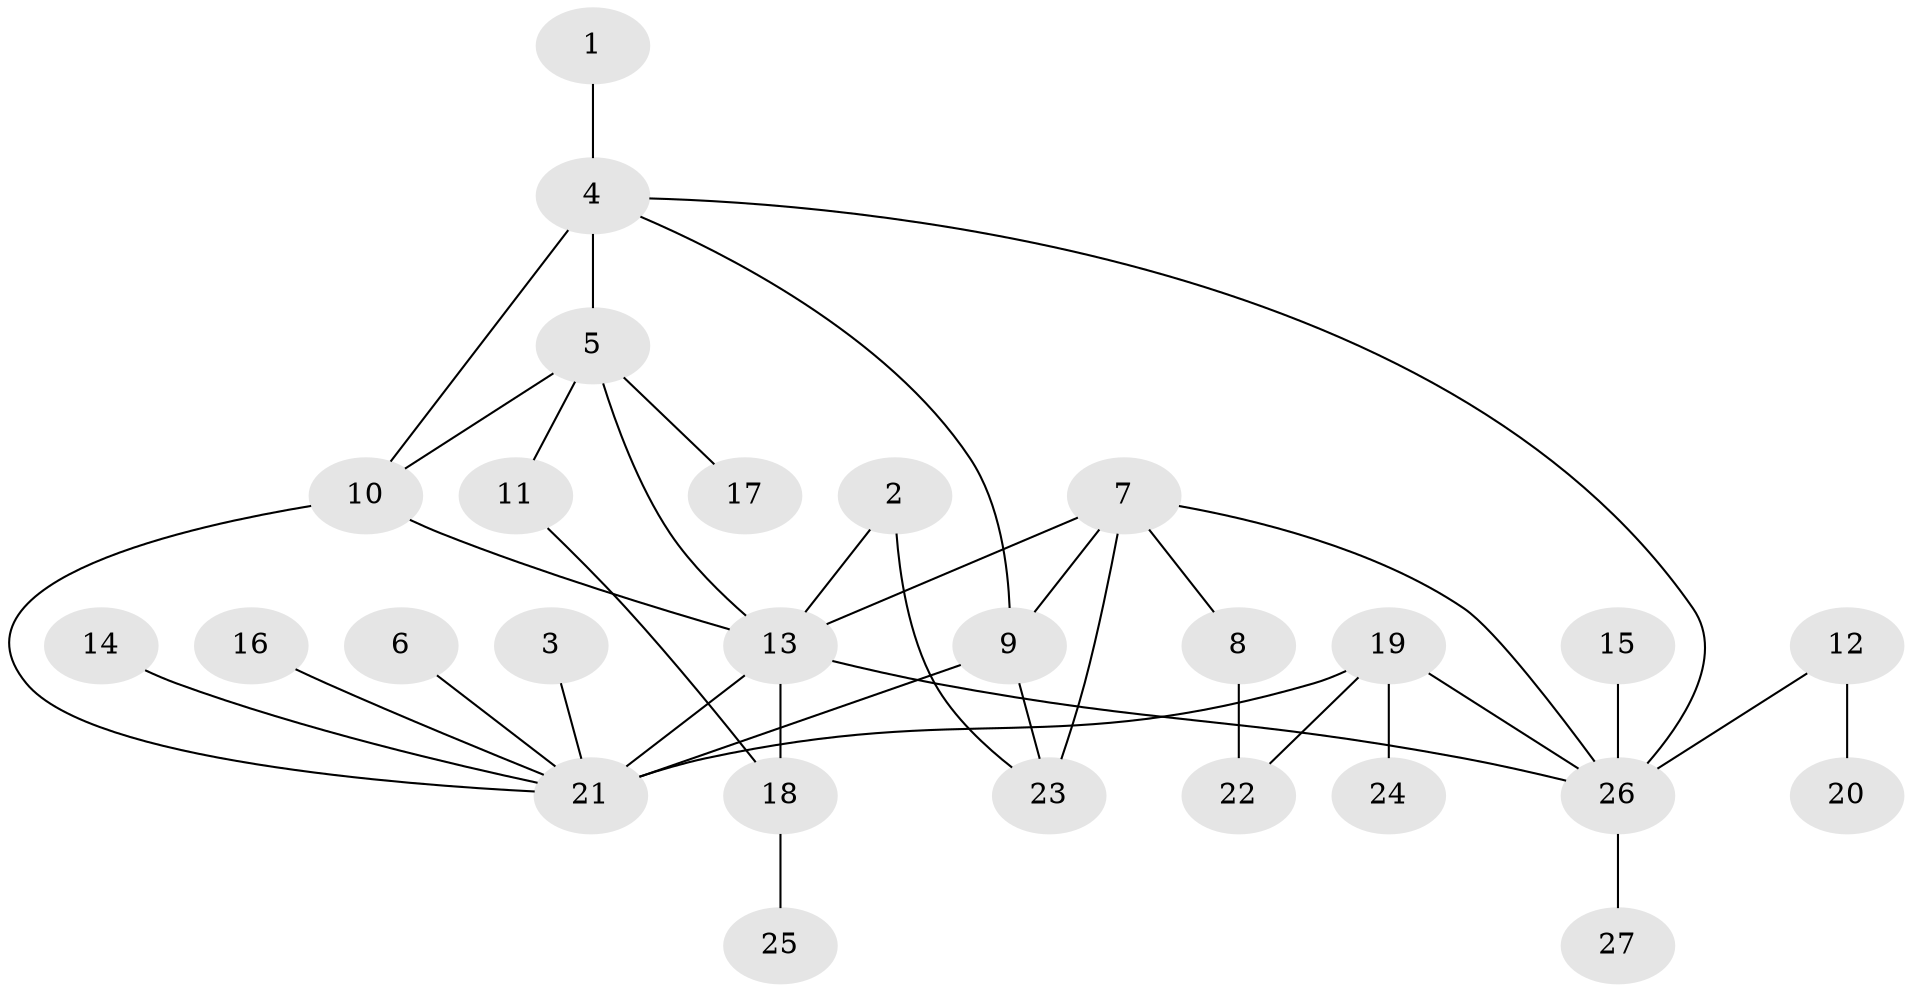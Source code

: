 // original degree distribution, {8: 0.04597701149425287, 7: 0.06896551724137931, 4: 0.04597701149425287, 6: 0.022988505747126436, 3: 0.04597701149425287, 13: 0.011494252873563218, 5: 0.022988505747126436, 9: 0.011494252873563218, 1: 0.5517241379310345, 2: 0.1724137931034483}
// Generated by graph-tools (version 1.1) at 2025/37/03/04/25 23:37:47]
// undirected, 27 vertices, 38 edges
graph export_dot {
  node [color=gray90,style=filled];
  1;
  2;
  3;
  4;
  5;
  6;
  7;
  8;
  9;
  10;
  11;
  12;
  13;
  14;
  15;
  16;
  17;
  18;
  19;
  20;
  21;
  22;
  23;
  24;
  25;
  26;
  27;
  1 -- 4 [weight=1.0];
  2 -- 13 [weight=1.0];
  2 -- 23 [weight=1.0];
  3 -- 21 [weight=1.0];
  4 -- 5 [weight=2.0];
  4 -- 9 [weight=1.0];
  4 -- 10 [weight=1.0];
  4 -- 26 [weight=1.0];
  5 -- 10 [weight=2.0];
  5 -- 11 [weight=1.0];
  5 -- 13 [weight=1.0];
  5 -- 17 [weight=1.0];
  6 -- 21 [weight=1.0];
  7 -- 8 [weight=1.0];
  7 -- 9 [weight=2.0];
  7 -- 13 [weight=1.0];
  7 -- 23 [weight=2.0];
  7 -- 26 [weight=1.0];
  8 -- 22 [weight=1.0];
  9 -- 21 [weight=1.0];
  9 -- 23 [weight=1.0];
  10 -- 13 [weight=1.0];
  10 -- 21 [weight=1.0];
  11 -- 18 [weight=1.0];
  12 -- 20 [weight=1.0];
  12 -- 26 [weight=3.0];
  13 -- 18 [weight=3.0];
  13 -- 21 [weight=1.0];
  13 -- 26 [weight=1.0];
  14 -- 21 [weight=1.0];
  15 -- 26 [weight=1.0];
  16 -- 21 [weight=1.0];
  18 -- 25 [weight=1.0];
  19 -- 21 [weight=3.0];
  19 -- 22 [weight=1.0];
  19 -- 24 [weight=1.0];
  19 -- 26 [weight=2.0];
  26 -- 27 [weight=1.0];
}
